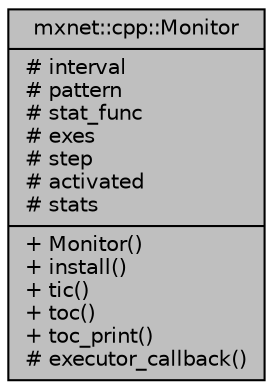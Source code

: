 digraph "mxnet::cpp::Monitor"
{
  edge [fontname="Helvetica",fontsize="10",labelfontname="Helvetica",labelfontsize="10"];
  node [fontname="Helvetica",fontsize="10",shape=record];
  Node1 [label="{mxnet::cpp::Monitor\n|# interval\l# pattern\l# stat_func\l# exes\l# step\l# activated\l# stats\l|+ Monitor()\l+ install()\l+ tic()\l+ toc()\l+ toc_print()\l# executor_callback()\l}",height=0.2,width=0.4,color="black", fillcolor="grey75", style="filled", fontcolor="black"];
}
